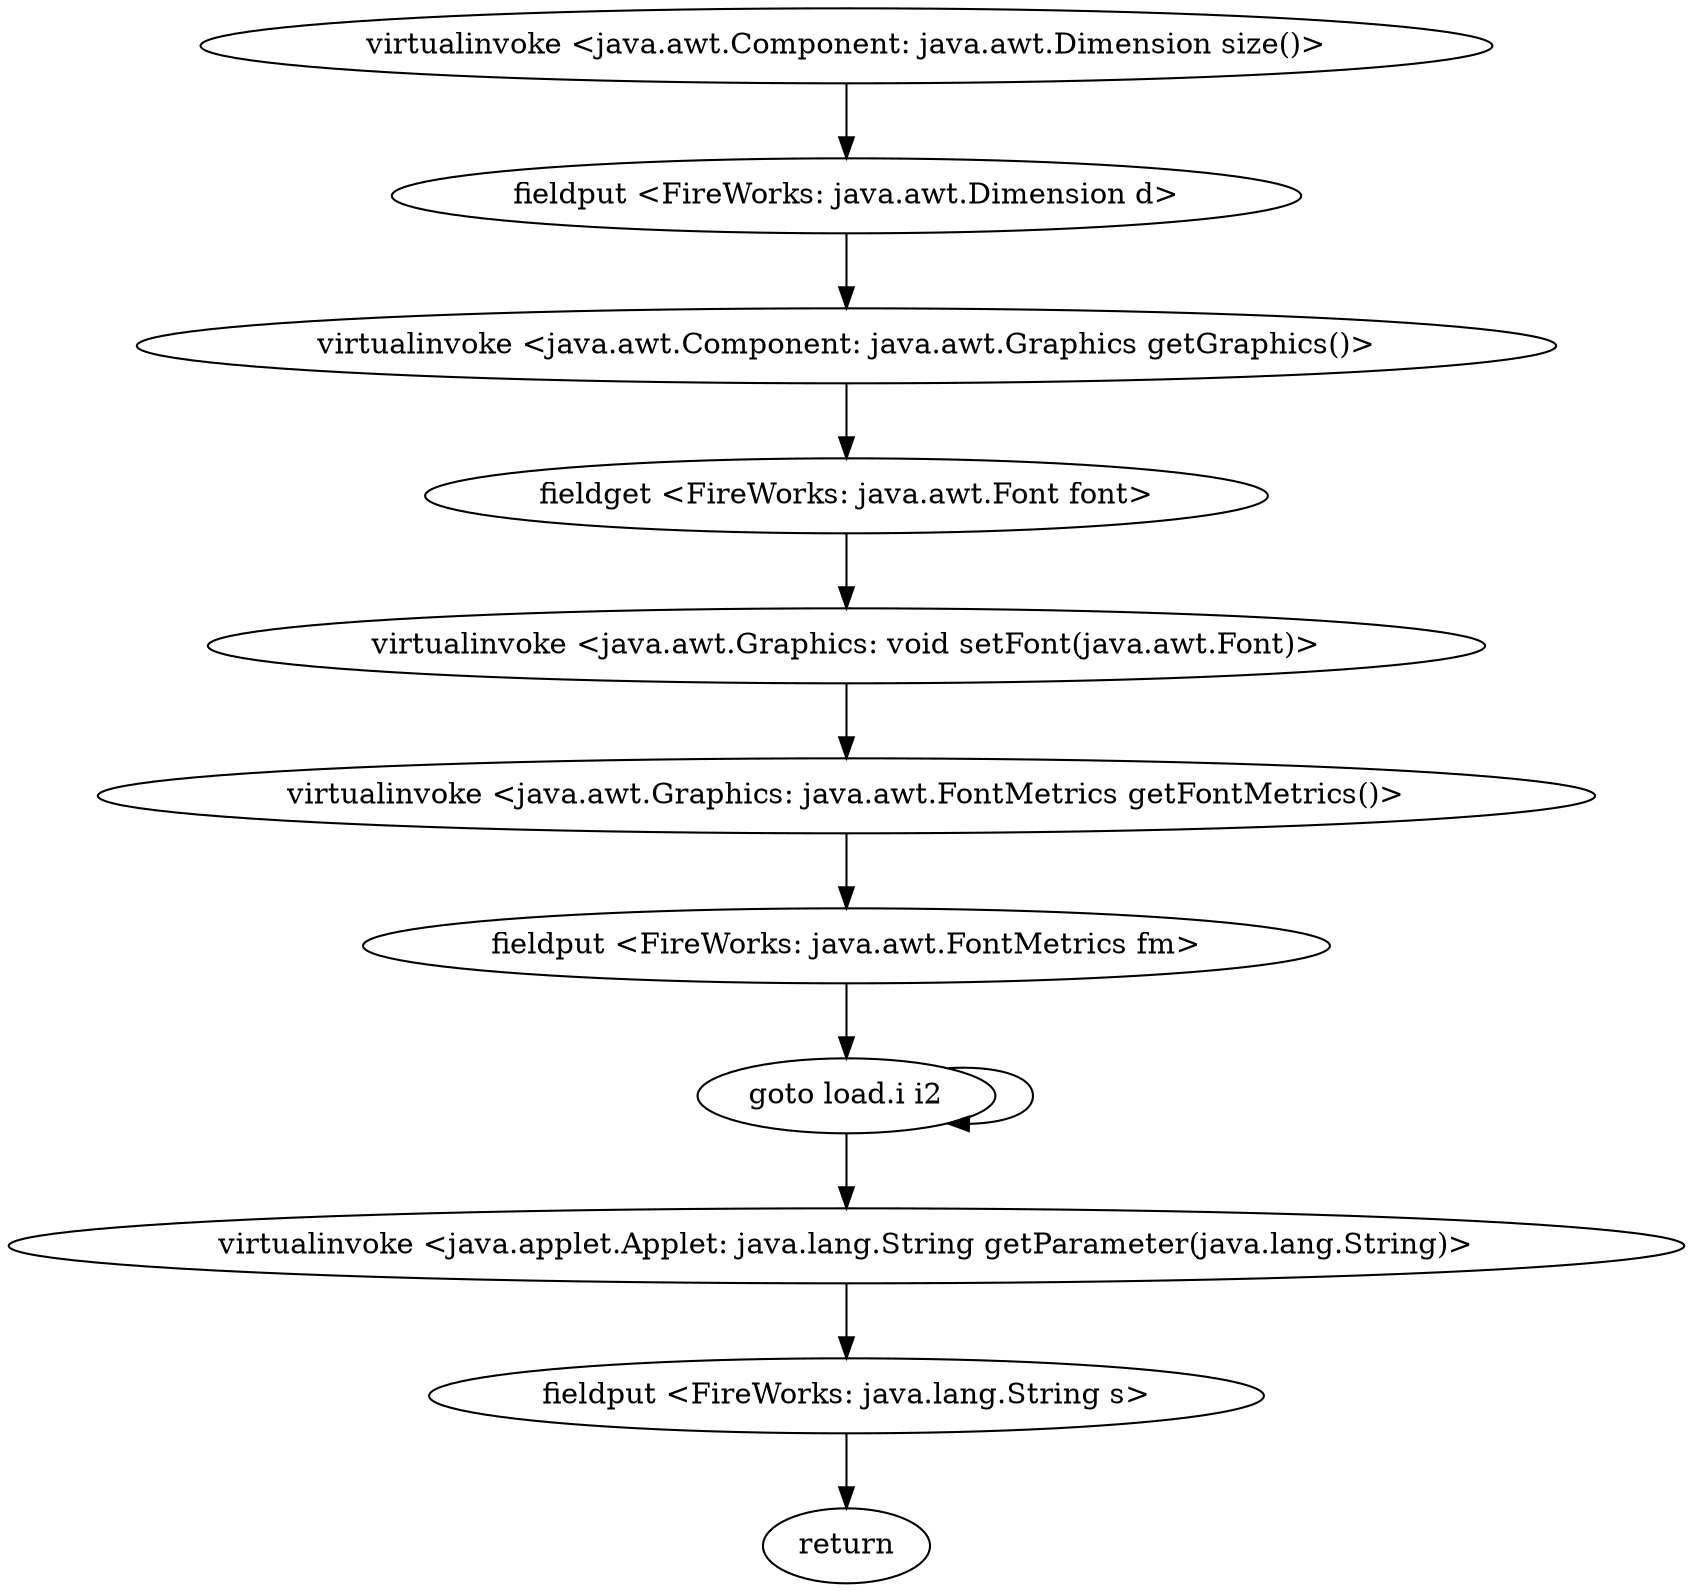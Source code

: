 digraph "" {
"virtualinvoke <java.awt.Component: java.awt.Dimension size()>";
 "virtualinvoke <java.awt.Component: java.awt.Dimension size()>"->"fieldput <FireWorks: java.awt.Dimension d>";
 "fieldput <FireWorks: java.awt.Dimension d>"->"virtualinvoke <java.awt.Component: java.awt.Graphics getGraphics()>";
 "virtualinvoke <java.awt.Component: java.awt.Graphics getGraphics()>"->"fieldget <FireWorks: java.awt.Font font>";
 "fieldget <FireWorks: java.awt.Font font>"->"virtualinvoke <java.awt.Graphics: void setFont(java.awt.Font)>";
 "virtualinvoke <java.awt.Graphics: void setFont(java.awt.Font)>"->"virtualinvoke <java.awt.Graphics: java.awt.FontMetrics getFontMetrics()>";
 "virtualinvoke <java.awt.Graphics: java.awt.FontMetrics getFontMetrics()>"->"fieldput <FireWorks: java.awt.FontMetrics fm>";
 "fieldput <FireWorks: java.awt.FontMetrics fm>"->"goto load.i i2";
 "goto load.i i2"->"goto load.i i2";
 "goto load.i i2"->"virtualinvoke <java.applet.Applet: java.lang.String getParameter(java.lang.String)>";
 "virtualinvoke <java.applet.Applet: java.lang.String getParameter(java.lang.String)>"->"fieldput <FireWorks: java.lang.String s>";
 "fieldput <FireWorks: java.lang.String s>"->"return";
}
